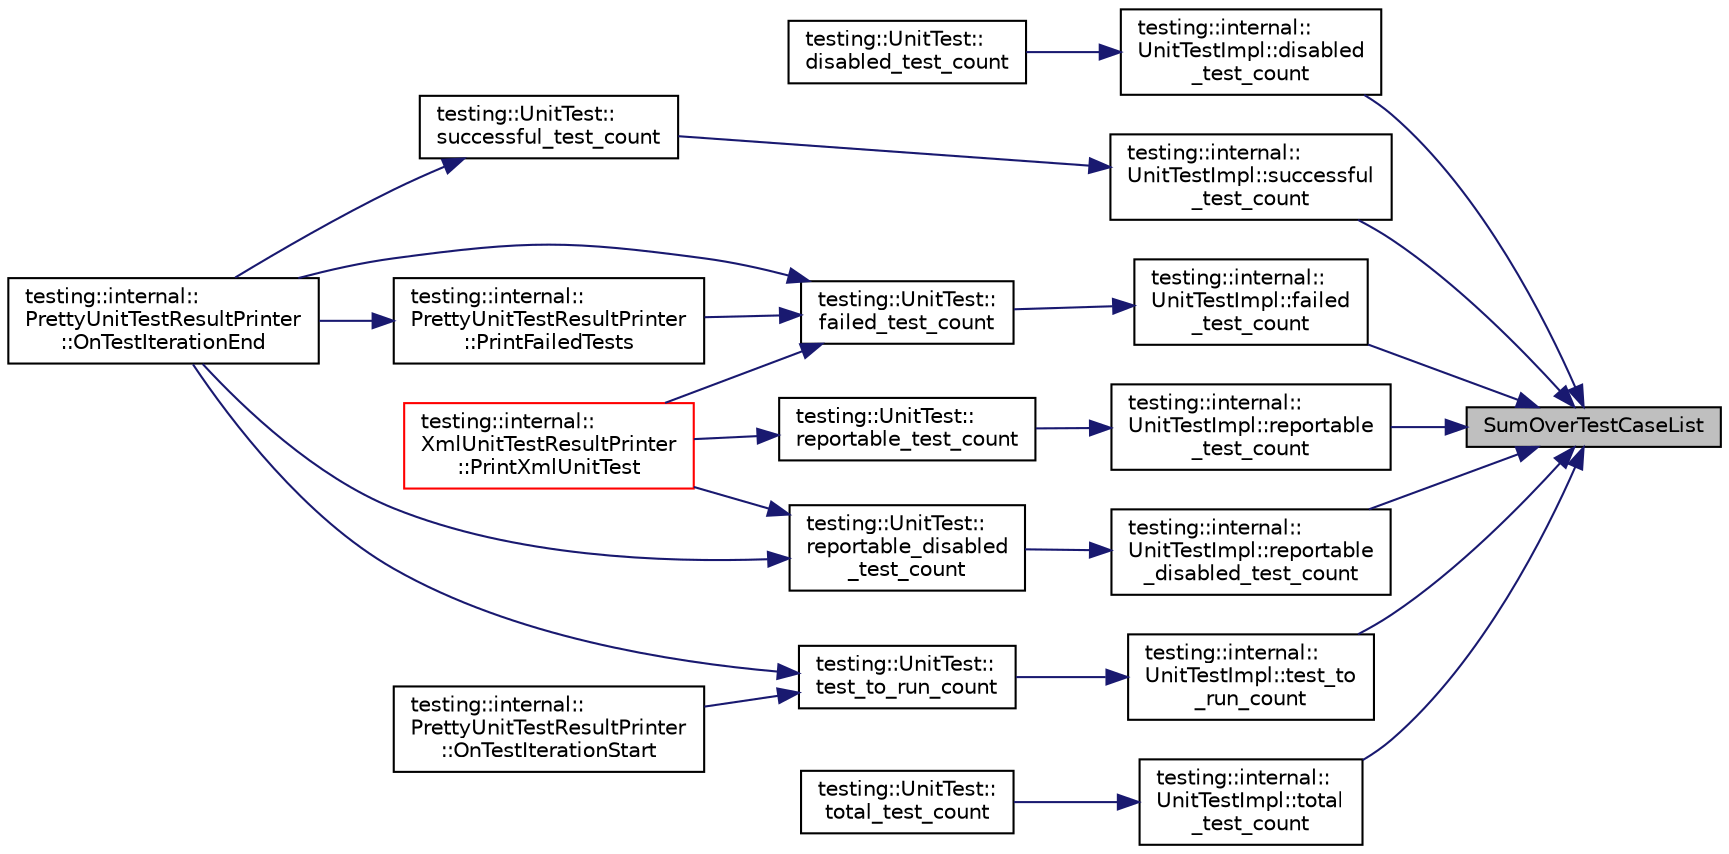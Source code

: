 digraph "SumOverTestCaseList"
{
 // INTERACTIVE_SVG=YES
 // LATEX_PDF_SIZE
  bgcolor="transparent";
  edge [fontname="Helvetica",fontsize="10",labelfontname="Helvetica",labelfontsize="10"];
  node [fontname="Helvetica",fontsize="10",shape=record];
  rankdir="RL";
  Node1 [label="SumOverTestCaseList",height=0.2,width=0.4,color="black", fillcolor="grey75", style="filled", fontcolor="black",tooltip=" "];
  Node1 -> Node2 [dir="back",color="midnightblue",fontsize="10",style="solid",fontname="Helvetica"];
  Node2 [label="testing::internal::\lUnitTestImpl::disabled\l_test_count",height=0.2,width=0.4,color="black",URL="$d0/de3/classtesting_1_1internal_1_1UnitTestImpl_a306df17b97d7adb53a092db57dd2ed2b.html#a306df17b97d7adb53a092db57dd2ed2b",tooltip=" "];
  Node2 -> Node3 [dir="back",color="midnightblue",fontsize="10",style="solid",fontname="Helvetica"];
  Node3 [label="testing::UnitTest::\ldisabled_test_count",height=0.2,width=0.4,color="black",URL="$d5/d21/classtesting_1_1UnitTest_a306df17b97d7adb53a092db57dd2ed2b.html#a306df17b97d7adb53a092db57dd2ed2b",tooltip=" "];
  Node1 -> Node4 [dir="back",color="midnightblue",fontsize="10",style="solid",fontname="Helvetica"];
  Node4 [label="testing::internal::\lUnitTestImpl::failed\l_test_count",height=0.2,width=0.4,color="black",URL="$d0/de3/classtesting_1_1internal_1_1UnitTestImpl_a527d55a764fa3193cda01aaa95a75e8b.html#a527d55a764fa3193cda01aaa95a75e8b",tooltip=" "];
  Node4 -> Node5 [dir="back",color="midnightblue",fontsize="10",style="solid",fontname="Helvetica"];
  Node5 [label="testing::UnitTest::\lfailed_test_count",height=0.2,width=0.4,color="black",URL="$d5/d21/classtesting_1_1UnitTest_a527d55a764fa3193cda01aaa95a75e8b.html#a527d55a764fa3193cda01aaa95a75e8b",tooltip=" "];
  Node5 -> Node6 [dir="back",color="midnightblue",fontsize="10",style="solid",fontname="Helvetica"];
  Node6 [label="testing::internal::\lPrettyUnitTestResultPrinter\l::OnTestIterationEnd",height=0.2,width=0.4,color="black",URL="$d6/d49/classtesting_1_1internal_1_1PrettyUnitTestResultPrinter_aa21b349a51378e47877ee6d153c37116.html#aa21b349a51378e47877ee6d153c37116",tooltip=" "];
  Node5 -> Node7 [dir="back",color="midnightblue",fontsize="10",style="solid",fontname="Helvetica"];
  Node7 [label="testing::internal::\lPrettyUnitTestResultPrinter\l::PrintFailedTests",height=0.2,width=0.4,color="black",URL="$d6/d49/classtesting_1_1internal_1_1PrettyUnitTestResultPrinter_a7af737d93a96c26c3af9501b4cc78d93.html#a7af737d93a96c26c3af9501b4cc78d93",tooltip=" "];
  Node7 -> Node6 [dir="back",color="midnightblue",fontsize="10",style="solid",fontname="Helvetica"];
  Node5 -> Node8 [dir="back",color="midnightblue",fontsize="10",style="solid",fontname="Helvetica"];
  Node8 [label="testing::internal::\lXmlUnitTestResultPrinter\l::PrintXmlUnitTest",height=0.2,width=0.4,color="red",URL="$d6/de5/classtesting_1_1internal_1_1XmlUnitTestResultPrinter_af053fc729d29be4c3de9c1e5e7585cdc.html#af053fc729d29be4c3de9c1e5e7585cdc",tooltip=" "];
  Node1 -> Node10 [dir="back",color="midnightblue",fontsize="10",style="solid",fontname="Helvetica"];
  Node10 [label="testing::internal::\lUnitTestImpl::reportable\l_disabled_test_count",height=0.2,width=0.4,color="black",URL="$d0/de3/classtesting_1_1internal_1_1UnitTestImpl_ae79e09f147841ac66b6478137e2260c8.html#ae79e09f147841ac66b6478137e2260c8",tooltip=" "];
  Node10 -> Node11 [dir="back",color="midnightblue",fontsize="10",style="solid",fontname="Helvetica"];
  Node11 [label="testing::UnitTest::\lreportable_disabled\l_test_count",height=0.2,width=0.4,color="black",URL="$d5/d21/classtesting_1_1UnitTest_ae79e09f147841ac66b6478137e2260c8.html#ae79e09f147841ac66b6478137e2260c8",tooltip=" "];
  Node11 -> Node6 [dir="back",color="midnightblue",fontsize="10",style="solid",fontname="Helvetica"];
  Node11 -> Node8 [dir="back",color="midnightblue",fontsize="10",style="solid",fontname="Helvetica"];
  Node1 -> Node12 [dir="back",color="midnightblue",fontsize="10",style="solid",fontname="Helvetica"];
  Node12 [label="testing::internal::\lUnitTestImpl::reportable\l_test_count",height=0.2,width=0.4,color="black",URL="$d0/de3/classtesting_1_1internal_1_1UnitTestImpl_a5b3b073637db1a071ba2d749128e9f8c.html#a5b3b073637db1a071ba2d749128e9f8c",tooltip=" "];
  Node12 -> Node13 [dir="back",color="midnightblue",fontsize="10",style="solid",fontname="Helvetica"];
  Node13 [label="testing::UnitTest::\lreportable_test_count",height=0.2,width=0.4,color="black",URL="$d5/d21/classtesting_1_1UnitTest_a5b3b073637db1a071ba2d749128e9f8c.html#a5b3b073637db1a071ba2d749128e9f8c",tooltip=" "];
  Node13 -> Node8 [dir="back",color="midnightblue",fontsize="10",style="solid",fontname="Helvetica"];
  Node1 -> Node14 [dir="back",color="midnightblue",fontsize="10",style="solid",fontname="Helvetica"];
  Node14 [label="testing::internal::\lUnitTestImpl::successful\l_test_count",height=0.2,width=0.4,color="black",URL="$d0/de3/classtesting_1_1internal_1_1UnitTestImpl_aadfe12d81153d7c5838a0eedad197d4e.html#aadfe12d81153d7c5838a0eedad197d4e",tooltip=" "];
  Node14 -> Node15 [dir="back",color="midnightblue",fontsize="10",style="solid",fontname="Helvetica"];
  Node15 [label="testing::UnitTest::\lsuccessful_test_count",height=0.2,width=0.4,color="black",URL="$d5/d21/classtesting_1_1UnitTest_aadfe12d81153d7c5838a0eedad197d4e.html#aadfe12d81153d7c5838a0eedad197d4e",tooltip=" "];
  Node15 -> Node6 [dir="back",color="midnightblue",fontsize="10",style="solid",fontname="Helvetica"];
  Node1 -> Node16 [dir="back",color="midnightblue",fontsize="10",style="solid",fontname="Helvetica"];
  Node16 [label="testing::internal::\lUnitTestImpl::test_to\l_run_count",height=0.2,width=0.4,color="black",URL="$d0/de3/classtesting_1_1internal_1_1UnitTestImpl_a9964c29b369696df155b3adac96cfe66.html#a9964c29b369696df155b3adac96cfe66",tooltip=" "];
  Node16 -> Node17 [dir="back",color="midnightblue",fontsize="10",style="solid",fontname="Helvetica"];
  Node17 [label="testing::UnitTest::\ltest_to_run_count",height=0.2,width=0.4,color="black",URL="$d5/d21/classtesting_1_1UnitTest_a9964c29b369696df155b3adac96cfe66.html#a9964c29b369696df155b3adac96cfe66",tooltip=" "];
  Node17 -> Node6 [dir="back",color="midnightblue",fontsize="10",style="solid",fontname="Helvetica"];
  Node17 -> Node18 [dir="back",color="midnightblue",fontsize="10",style="solid",fontname="Helvetica"];
  Node18 [label="testing::internal::\lPrettyUnitTestResultPrinter\l::OnTestIterationStart",height=0.2,width=0.4,color="black",URL="$d6/d49/classtesting_1_1internal_1_1PrettyUnitTestResultPrinter_aab7032bcb450f58f2ce48c00ad6401e8.html#aab7032bcb450f58f2ce48c00ad6401e8",tooltip=" "];
  Node1 -> Node19 [dir="back",color="midnightblue",fontsize="10",style="solid",fontname="Helvetica"];
  Node19 [label="testing::internal::\lUnitTestImpl::total\l_test_count",height=0.2,width=0.4,color="black",URL="$d0/de3/classtesting_1_1internal_1_1UnitTestImpl_ac11f534b6c4990ddada85360a2371c4a.html#ac11f534b6c4990ddada85360a2371c4a",tooltip=" "];
  Node19 -> Node20 [dir="back",color="midnightblue",fontsize="10",style="solid",fontname="Helvetica"];
  Node20 [label="testing::UnitTest::\ltotal_test_count",height=0.2,width=0.4,color="black",URL="$d5/d21/classtesting_1_1UnitTest_ac11f534b6c4990ddada85360a2371c4a.html#ac11f534b6c4990ddada85360a2371c4a",tooltip=" "];
}
